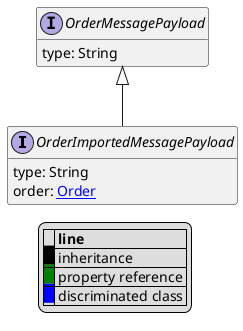 @startuml

hide empty fields
hide empty methods
legend
|= |= line |
|<back:black>   </back>| inheritance |
|<back:green>   </back>| property reference |
|<back:blue>   </back>| discriminated class |
endlegend
interface OrderImportedMessagePayload [[OrderImportedMessagePayload.svg]] extends OrderMessagePayload {
    type: String
    order: [[Order.svg Order]]
}
interface OrderMessagePayload [[OrderMessagePayload.svg]]  {
    type: String
}





@enduml
